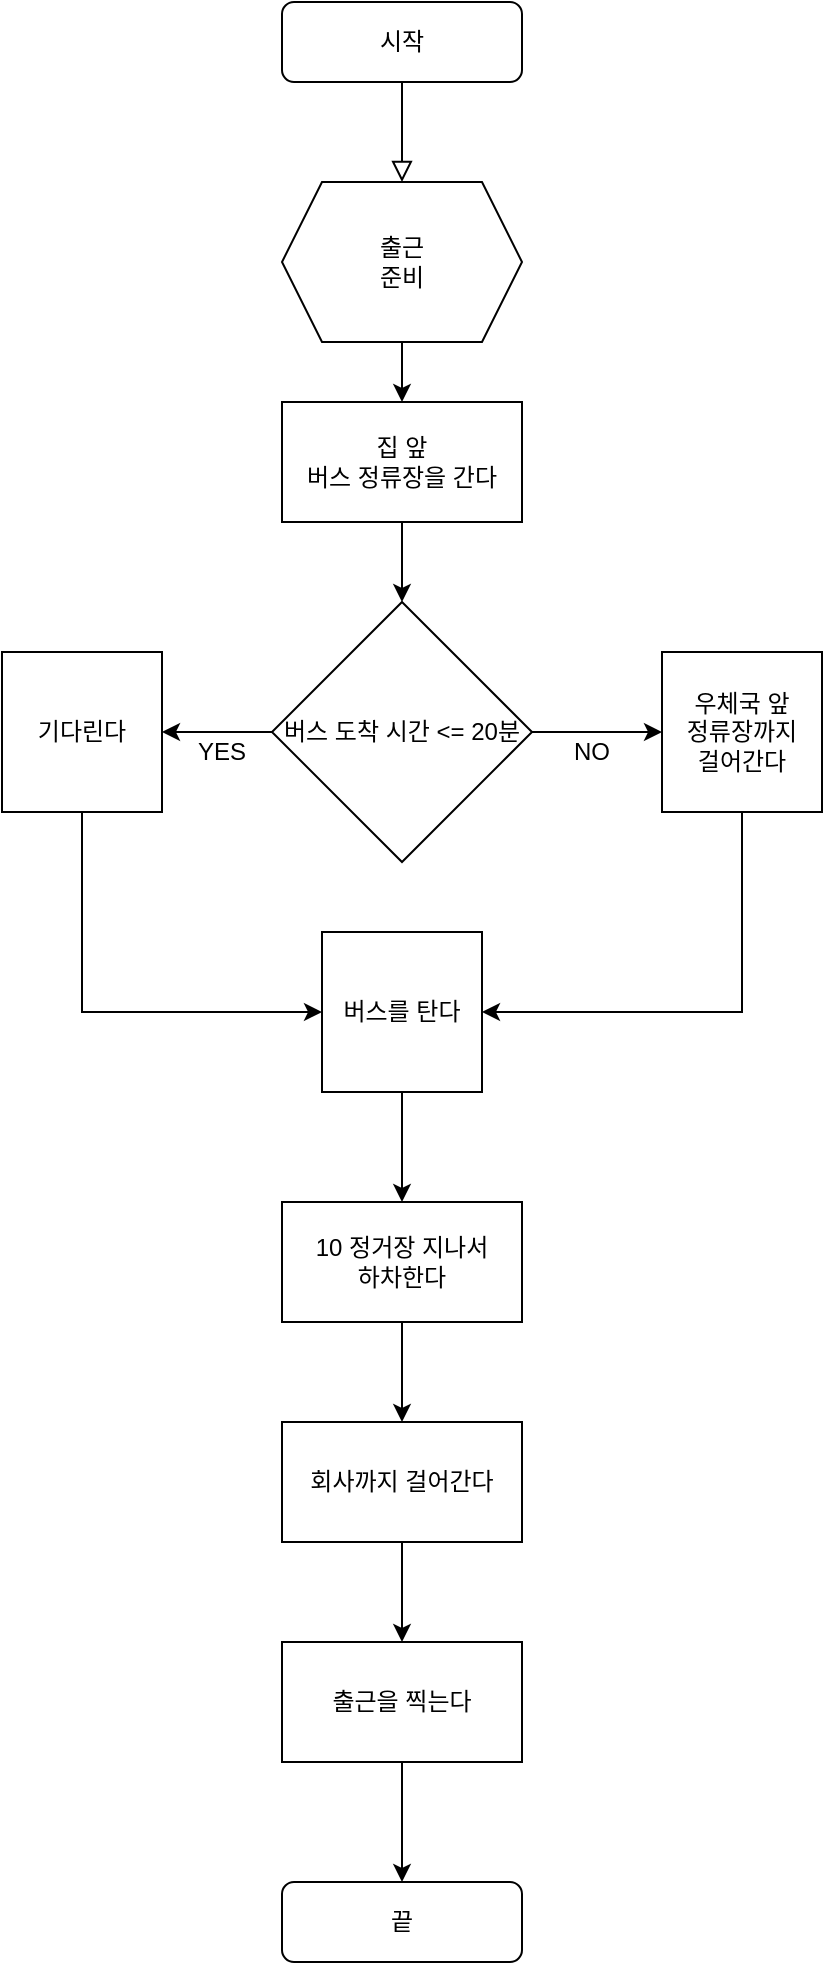 <mxfile version="22.1.16" type="device">
  <diagram id="C5RBs43oDa-KdzZeNtuy" name="Page-1">
    <mxGraphModel dx="1364" dy="963" grid="1" gridSize="10" guides="1" tooltips="1" connect="1" arrows="1" fold="1" page="1" pageScale="1" pageWidth="827" pageHeight="1169" math="0" shadow="0">
      <root>
        <mxCell id="WIyWlLk6GJQsqaUBKTNV-0" />
        <mxCell id="WIyWlLk6GJQsqaUBKTNV-1" parent="WIyWlLk6GJQsqaUBKTNV-0" />
        <mxCell id="WIyWlLk6GJQsqaUBKTNV-2" value="" style="rounded=0;html=1;jettySize=auto;orthogonalLoop=1;fontSize=11;endArrow=block;endFill=0;endSize=8;strokeWidth=1;shadow=0;labelBackgroundColor=none;edgeStyle=orthogonalEdgeStyle;" parent="WIyWlLk6GJQsqaUBKTNV-1" source="WIyWlLk6GJQsqaUBKTNV-3" edge="1">
          <mxGeometry relative="1" as="geometry">
            <mxPoint x="220" y="170" as="targetPoint" />
          </mxGeometry>
        </mxCell>
        <mxCell id="WIyWlLk6GJQsqaUBKTNV-3" value="시작" style="rounded=1;whiteSpace=wrap;html=1;fontSize=12;glass=0;strokeWidth=1;shadow=0;" parent="WIyWlLk6GJQsqaUBKTNV-1" vertex="1">
          <mxGeometry x="160" y="80" width="120" height="40" as="geometry" />
        </mxCell>
        <mxCell id="WIyWlLk6GJQsqaUBKTNV-11" value="끝" style="rounded=1;whiteSpace=wrap;html=1;fontSize=12;glass=0;strokeWidth=1;shadow=0;" parent="WIyWlLk6GJQsqaUBKTNV-1" vertex="1">
          <mxGeometry x="160" y="1020" width="120" height="40" as="geometry" />
        </mxCell>
        <mxCell id="xLrs-v6zSwxmLyYTFF1L-8" value="" style="edgeStyle=orthogonalEdgeStyle;rounded=0;orthogonalLoop=1;jettySize=auto;html=1;" edge="1" parent="WIyWlLk6GJQsqaUBKTNV-1" source="xLrs-v6zSwxmLyYTFF1L-6" target="xLrs-v6zSwxmLyYTFF1L-7">
          <mxGeometry relative="1" as="geometry" />
        </mxCell>
        <mxCell id="xLrs-v6zSwxmLyYTFF1L-6" value="출근 &lt;br&gt;준비" style="shape=hexagon;perimeter=hexagonPerimeter2;whiteSpace=wrap;html=1;fixedSize=1;" vertex="1" parent="WIyWlLk6GJQsqaUBKTNV-1">
          <mxGeometry x="160" y="170" width="120" height="80" as="geometry" />
        </mxCell>
        <mxCell id="xLrs-v6zSwxmLyYTFF1L-12" value="" style="edgeStyle=orthogonalEdgeStyle;rounded=0;orthogonalLoop=1;jettySize=auto;html=1;" edge="1" parent="WIyWlLk6GJQsqaUBKTNV-1" source="xLrs-v6zSwxmLyYTFF1L-7" target="xLrs-v6zSwxmLyYTFF1L-11">
          <mxGeometry relative="1" as="geometry" />
        </mxCell>
        <mxCell id="xLrs-v6zSwxmLyYTFF1L-7" value="집 앞 &lt;br&gt;버스 정류장을 간다" style="rounded=0;whiteSpace=wrap;html=1;" vertex="1" parent="WIyWlLk6GJQsqaUBKTNV-1">
          <mxGeometry x="160" y="280" width="120" height="60" as="geometry" />
        </mxCell>
        <mxCell id="xLrs-v6zSwxmLyYTFF1L-14" value="" style="edgeStyle=orthogonalEdgeStyle;rounded=0;orthogonalLoop=1;jettySize=auto;html=1;" edge="1" parent="WIyWlLk6GJQsqaUBKTNV-1" source="xLrs-v6zSwxmLyYTFF1L-11" target="xLrs-v6zSwxmLyYTFF1L-13">
          <mxGeometry relative="1" as="geometry" />
        </mxCell>
        <mxCell id="xLrs-v6zSwxmLyYTFF1L-16" value="" style="edgeStyle=orthogonalEdgeStyle;rounded=0;orthogonalLoop=1;jettySize=auto;html=1;" edge="1" parent="WIyWlLk6GJQsqaUBKTNV-1" source="xLrs-v6zSwxmLyYTFF1L-11" target="xLrs-v6zSwxmLyYTFF1L-15">
          <mxGeometry relative="1" as="geometry" />
        </mxCell>
        <mxCell id="xLrs-v6zSwxmLyYTFF1L-11" value="버스 도착 시간 &amp;lt;= 20분" style="rhombus;whiteSpace=wrap;html=1;" vertex="1" parent="WIyWlLk6GJQsqaUBKTNV-1">
          <mxGeometry x="155" y="380" width="130" height="130" as="geometry" />
        </mxCell>
        <mxCell id="xLrs-v6zSwxmLyYTFF1L-32" style="edgeStyle=orthogonalEdgeStyle;rounded=0;orthogonalLoop=1;jettySize=auto;html=1;entryX=1;entryY=0.5;entryDx=0;entryDy=0;" edge="1" parent="WIyWlLk6GJQsqaUBKTNV-1" source="xLrs-v6zSwxmLyYTFF1L-13" target="xLrs-v6zSwxmLyYTFF1L-21">
          <mxGeometry relative="1" as="geometry">
            <Array as="points">
              <mxPoint x="390" y="585" />
            </Array>
          </mxGeometry>
        </mxCell>
        <mxCell id="xLrs-v6zSwxmLyYTFF1L-13" value="우체국 앞 &lt;br&gt;정류장까지 &lt;br&gt;걸어간다" style="whiteSpace=wrap;html=1;aspect=fixed;" vertex="1" parent="WIyWlLk6GJQsqaUBKTNV-1">
          <mxGeometry x="350" y="405" width="80" height="80" as="geometry" />
        </mxCell>
        <mxCell id="xLrs-v6zSwxmLyYTFF1L-31" style="edgeStyle=orthogonalEdgeStyle;rounded=0;orthogonalLoop=1;jettySize=auto;html=1;entryX=0;entryY=0.5;entryDx=0;entryDy=0;" edge="1" parent="WIyWlLk6GJQsqaUBKTNV-1" source="xLrs-v6zSwxmLyYTFF1L-15" target="xLrs-v6zSwxmLyYTFF1L-21">
          <mxGeometry relative="1" as="geometry">
            <Array as="points">
              <mxPoint x="60" y="585" />
            </Array>
          </mxGeometry>
        </mxCell>
        <mxCell id="xLrs-v6zSwxmLyYTFF1L-15" value="기다린다" style="whiteSpace=wrap;html=1;aspect=fixed;" vertex="1" parent="WIyWlLk6GJQsqaUBKTNV-1">
          <mxGeometry x="20" y="405" width="80" height="80" as="geometry" />
        </mxCell>
        <mxCell id="xLrs-v6zSwxmLyYTFF1L-18" value="YES" style="text;html=1;strokeColor=none;fillColor=none;align=center;verticalAlign=middle;whiteSpace=wrap;rounded=0;" vertex="1" parent="WIyWlLk6GJQsqaUBKTNV-1">
          <mxGeometry x="100" y="440" width="60" height="30" as="geometry" />
        </mxCell>
        <mxCell id="xLrs-v6zSwxmLyYTFF1L-20" value="NO" style="text;html=1;strokeColor=none;fillColor=none;align=center;verticalAlign=middle;whiteSpace=wrap;rounded=0;" vertex="1" parent="WIyWlLk6GJQsqaUBKTNV-1">
          <mxGeometry x="285" y="440" width="60" height="30" as="geometry" />
        </mxCell>
        <mxCell id="xLrs-v6zSwxmLyYTFF1L-36" value="" style="edgeStyle=orthogonalEdgeStyle;rounded=0;orthogonalLoop=1;jettySize=auto;html=1;" edge="1" parent="WIyWlLk6GJQsqaUBKTNV-1" source="xLrs-v6zSwxmLyYTFF1L-21" target="xLrs-v6zSwxmLyYTFF1L-33">
          <mxGeometry relative="1" as="geometry" />
        </mxCell>
        <mxCell id="xLrs-v6zSwxmLyYTFF1L-21" value="버스를 탄다" style="whiteSpace=wrap;html=1;aspect=fixed;" vertex="1" parent="WIyWlLk6GJQsqaUBKTNV-1">
          <mxGeometry x="180" y="545" width="80" height="80" as="geometry" />
        </mxCell>
        <mxCell id="xLrs-v6zSwxmLyYTFF1L-37" value="" style="edgeStyle=orthogonalEdgeStyle;rounded=0;orthogonalLoop=1;jettySize=auto;html=1;" edge="1" parent="WIyWlLk6GJQsqaUBKTNV-1" source="xLrs-v6zSwxmLyYTFF1L-33" target="xLrs-v6zSwxmLyYTFF1L-34">
          <mxGeometry relative="1" as="geometry" />
        </mxCell>
        <mxCell id="xLrs-v6zSwxmLyYTFF1L-33" value="10 정거장 지나서 &lt;br&gt;하차한다" style="rounded=0;whiteSpace=wrap;html=1;" vertex="1" parent="WIyWlLk6GJQsqaUBKTNV-1">
          <mxGeometry x="160" y="680" width="120" height="60" as="geometry" />
        </mxCell>
        <mxCell id="xLrs-v6zSwxmLyYTFF1L-38" value="" style="edgeStyle=orthogonalEdgeStyle;rounded=0;orthogonalLoop=1;jettySize=auto;html=1;" edge="1" parent="WIyWlLk6GJQsqaUBKTNV-1" source="xLrs-v6zSwxmLyYTFF1L-34" target="xLrs-v6zSwxmLyYTFF1L-35">
          <mxGeometry relative="1" as="geometry" />
        </mxCell>
        <mxCell id="xLrs-v6zSwxmLyYTFF1L-34" value="회사까지 걸어간다" style="rounded=0;whiteSpace=wrap;html=1;" vertex="1" parent="WIyWlLk6GJQsqaUBKTNV-1">
          <mxGeometry x="160" y="790" width="120" height="60" as="geometry" />
        </mxCell>
        <mxCell id="xLrs-v6zSwxmLyYTFF1L-39" value="" style="edgeStyle=orthogonalEdgeStyle;rounded=0;orthogonalLoop=1;jettySize=auto;html=1;" edge="1" parent="WIyWlLk6GJQsqaUBKTNV-1" source="xLrs-v6zSwxmLyYTFF1L-35" target="WIyWlLk6GJQsqaUBKTNV-11">
          <mxGeometry relative="1" as="geometry" />
        </mxCell>
        <mxCell id="xLrs-v6zSwxmLyYTFF1L-35" value="출근을 찍는다" style="rounded=0;whiteSpace=wrap;html=1;" vertex="1" parent="WIyWlLk6GJQsqaUBKTNV-1">
          <mxGeometry x="160" y="900" width="120" height="60" as="geometry" />
        </mxCell>
      </root>
    </mxGraphModel>
  </diagram>
</mxfile>
